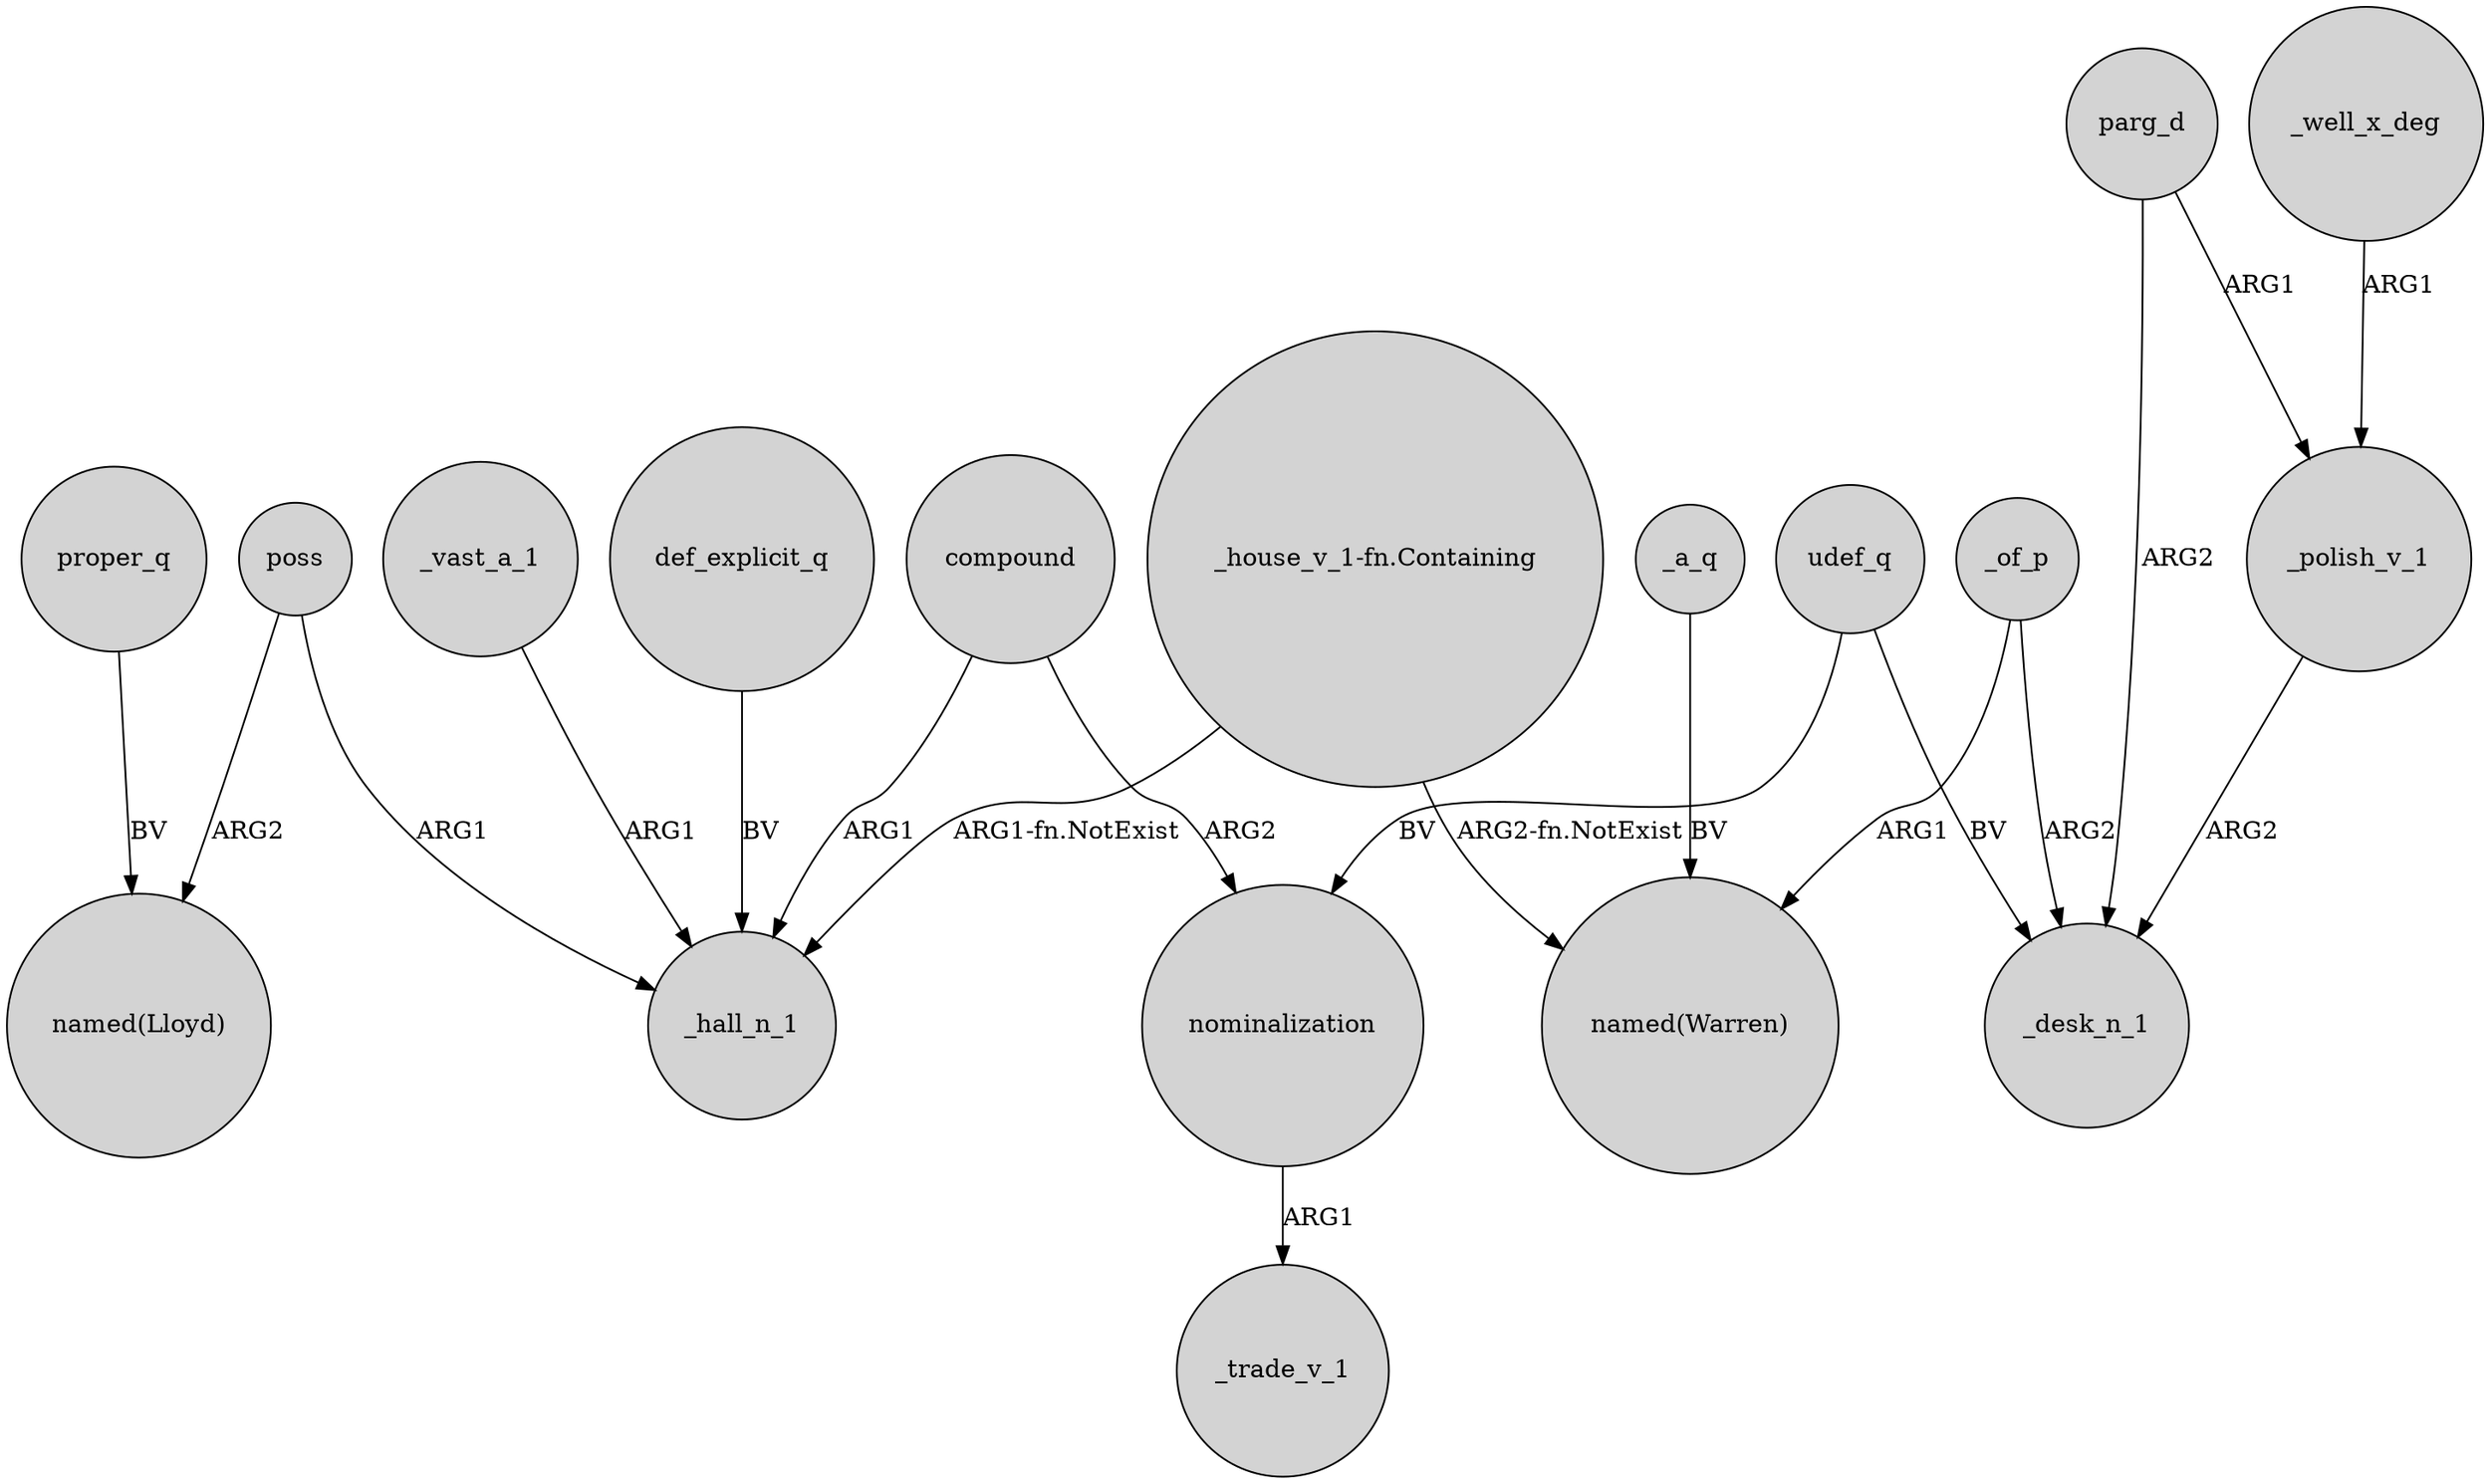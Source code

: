 digraph {
	node [shape=circle style=filled]
	compound -> _hall_n_1 [label=ARG1]
	_of_p -> _desk_n_1 [label=ARG2]
	_polish_v_1 -> _desk_n_1 [label=ARG2]
	_well_x_deg -> _polish_v_1 [label=ARG1]
	compound -> nominalization [label=ARG2]
	nominalization -> _trade_v_1 [label=ARG1]
	proper_q -> "named(Lloyd)" [label=BV]
	"_house_v_1-fn.Containing" -> "named(Warren)" [label="ARG2-fn.NotExist"]
	_vast_a_1 -> _hall_n_1 [label=ARG1]
	poss -> "named(Lloyd)" [label=ARG2]
	udef_q -> _desk_n_1 [label=BV]
	parg_d -> _polish_v_1 [label=ARG1]
	_of_p -> "named(Warren)" [label=ARG1]
	udef_q -> nominalization [label=BV]
	_a_q -> "named(Warren)" [label=BV]
	def_explicit_q -> _hall_n_1 [label=BV]
	"_house_v_1-fn.Containing" -> _hall_n_1 [label="ARG1-fn.NotExist"]
	parg_d -> _desk_n_1 [label=ARG2]
	poss -> _hall_n_1 [label=ARG1]
}
